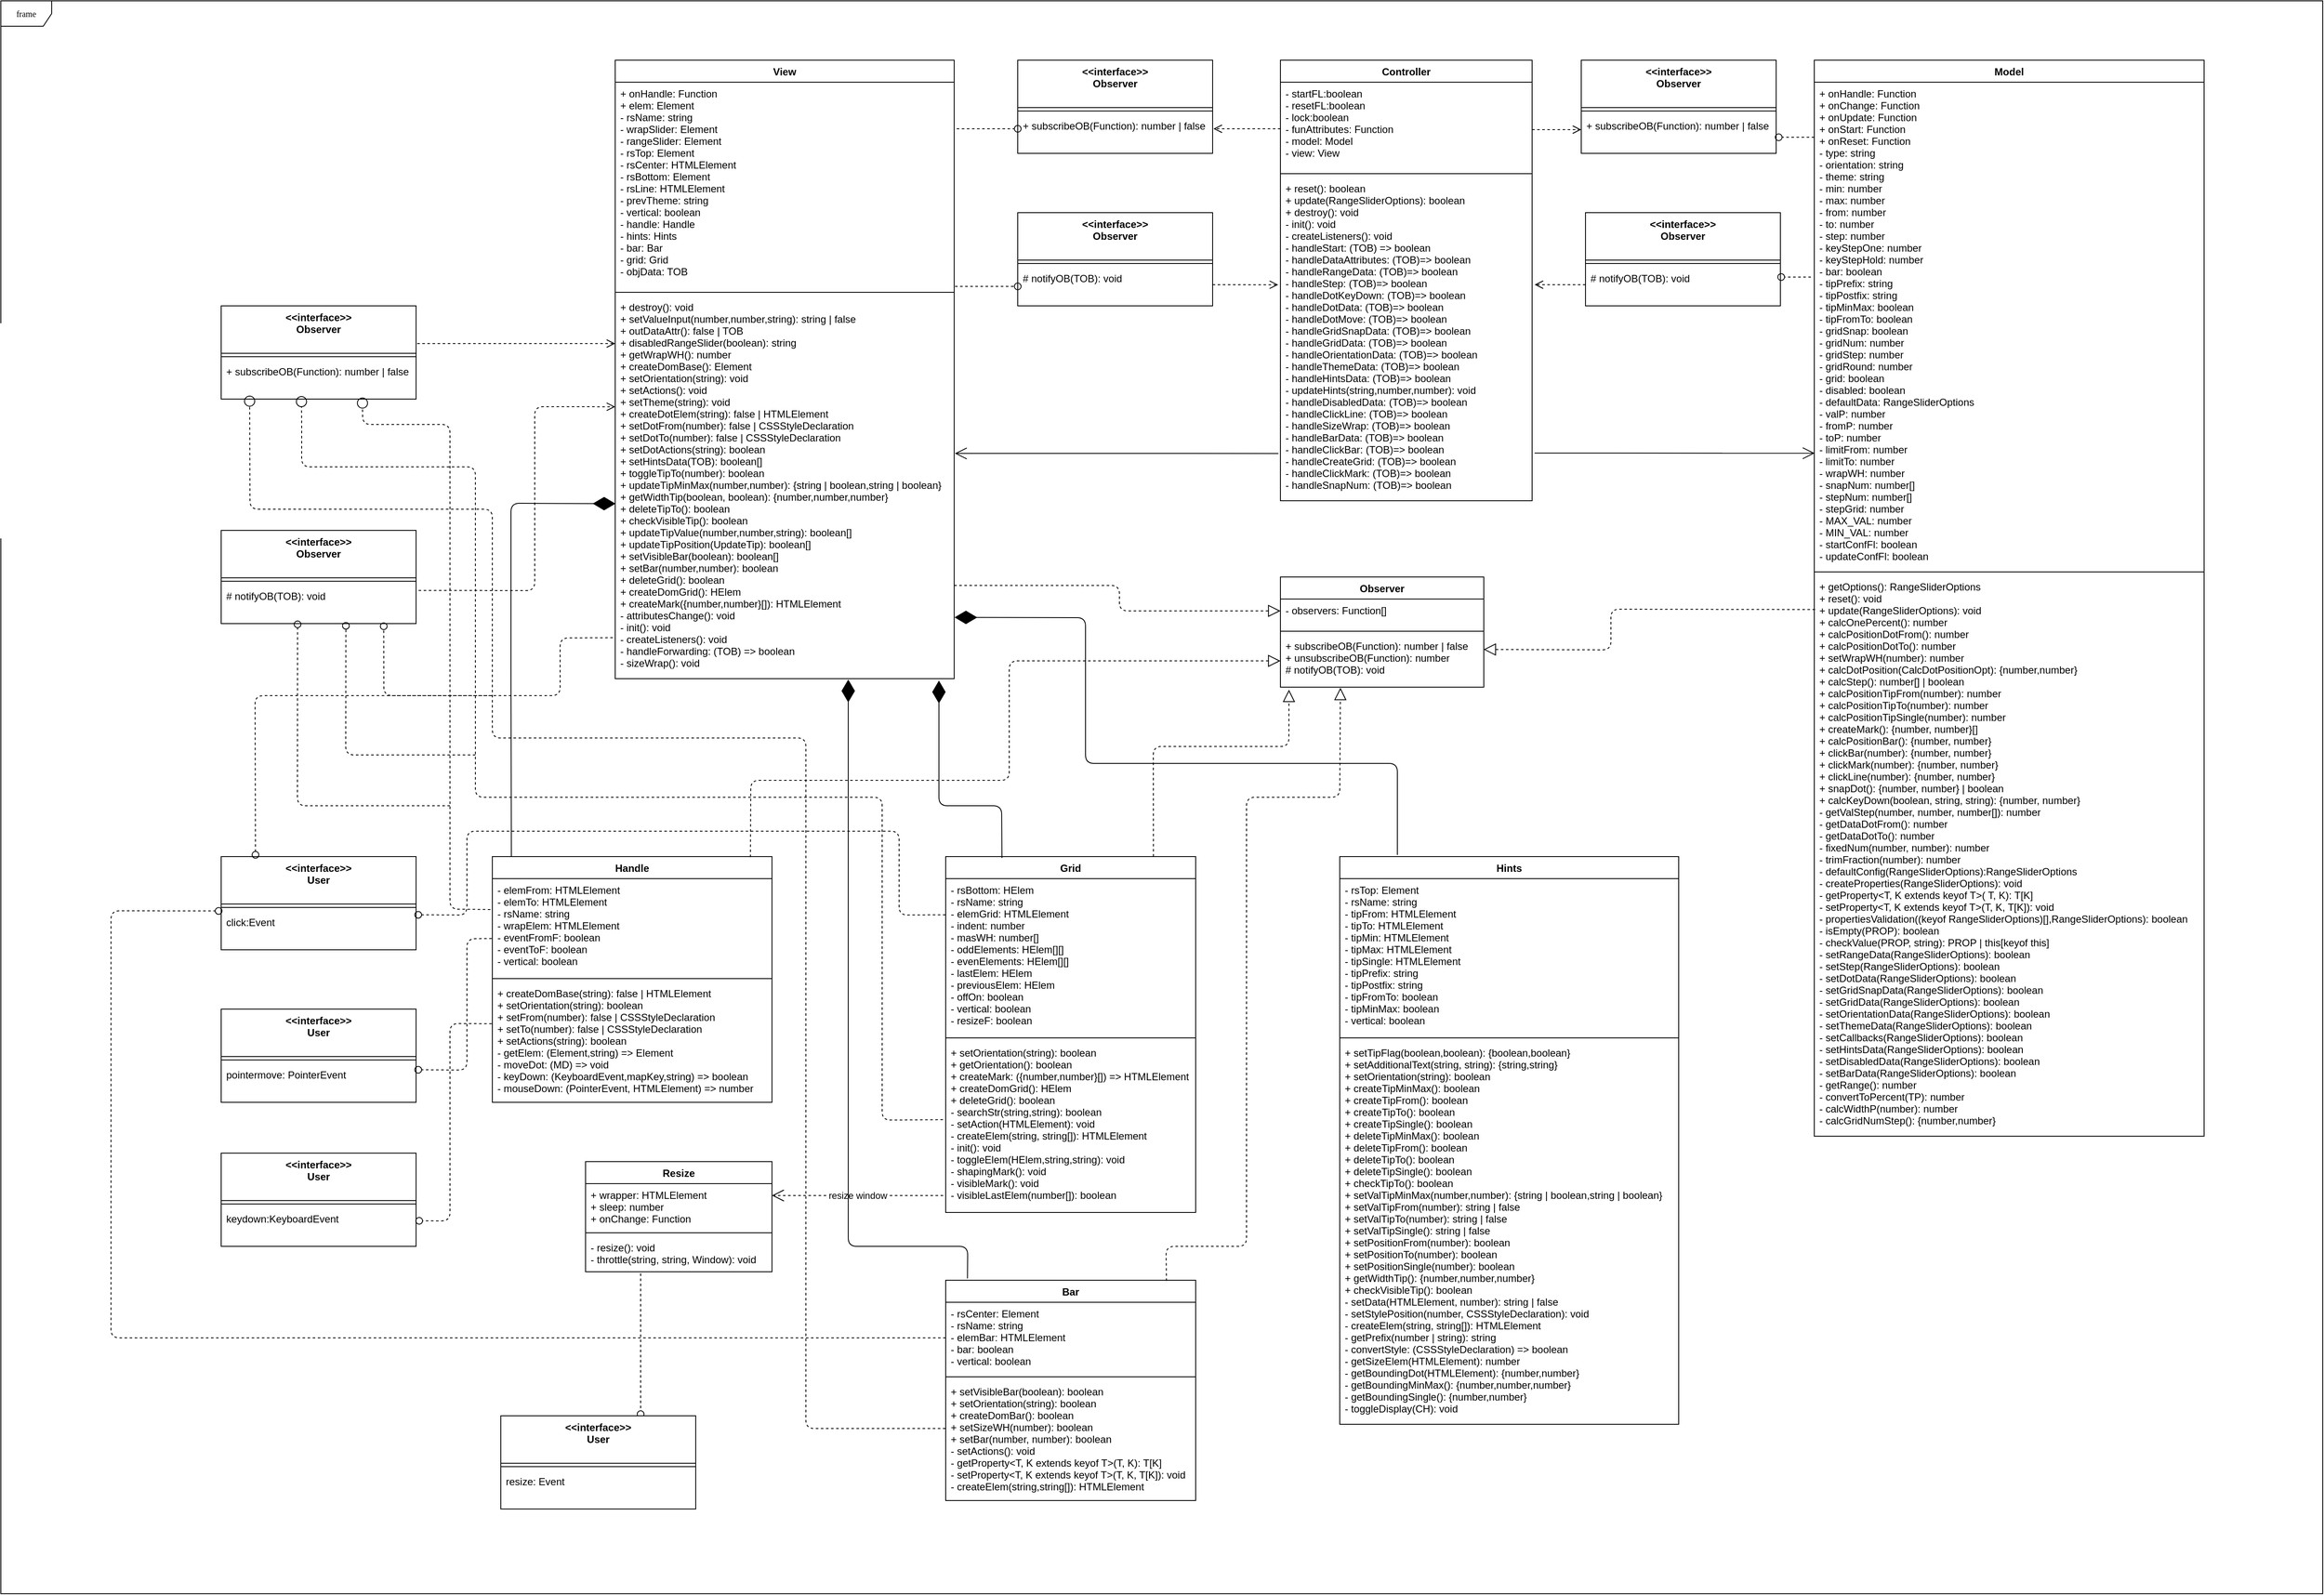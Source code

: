<mxfile version="12.2.4" pages="1"><diagram name="Page-1" id="c4acf3e9-155e-7222-9cf6-157b1a14988f"><mxGraphModel dx="2213" dy="930" grid="1" gridSize="10" guides="1" tooltips="1" connect="1" arrows="1" fold="1" page="1" pageScale="1" pageWidth="850" pageHeight="1100" background="none" math="0" shadow="0"><root><mxCell id="0"/><mxCell id="1" parent="0"/><mxCell id="17acba5748e5396b-1" value="frame" style="shape=umlFrame;whiteSpace=wrap;html=1;rounded=0;shadow=0;comic=0;labelBackgroundColor=none;strokeWidth=1;fontFamily=Verdana;fontSize=10;align=center;" parent="1" vertex="1"><mxGeometry x="-500" y="20" width="2740" height="1880" as="geometry"/></mxCell><mxCell id="2" value="Controller" style="swimlane;fontStyle=1;align=center;verticalAlign=top;childLayout=stackLayout;horizontal=1;startSize=26;horizontalStack=0;resizeParent=1;resizeParentMax=0;resizeLast=0;collapsible=1;marginBottom=0;" parent="1" vertex="1"><mxGeometry x="1010" y="90" width="297" height="520" as="geometry"/></mxCell><mxCell id="3" value="- startFL:boolean&#10;- resetFL:boolean&#10;- lock:boolean&#10;- funAttributes: Function&#10;- model: Model&#10;- view: View" style="text;strokeColor=none;fillColor=none;align=left;verticalAlign=top;spacingLeft=4;spacingRight=4;overflow=hidden;rotatable=0;points=[[0,0.5],[1,0.5]];portConstraint=eastwest;" parent="2" vertex="1"><mxGeometry y="26" width="297" height="104" as="geometry"/></mxCell><mxCell id="4" value="" style="line;strokeWidth=1;fillColor=none;align=left;verticalAlign=middle;spacingTop=-1;spacingLeft=3;spacingRight=3;rotatable=0;labelPosition=right;points=[];portConstraint=eastwest;" parent="2" vertex="1"><mxGeometry y="130" width="297" height="8" as="geometry"/></mxCell><mxCell id="5" value="+ reset(): boolean&#10;+ update(RangeSliderOptions): boolean&#10;+ destroy(): void&#10;- init(): void&#10;- createListeners(): void&#10;- handleStart: (TOB) =&gt; boolean&#10;- handleDataAttributes: (TOB)=&gt; boolean&#10;- handleRangeData: (TOB)=&gt; boolean&#10;- handleStep: (TOB)=&gt; boolean&#10;- handleDotKeyDown: (TOB)=&gt; boolean&#10;- handleDotData: (TOB)=&gt; boolean&#10;- handleDotMove: (TOB)=&gt; boolean&#10;- handleGridSnapData: (TOB)=&gt; boolean&#10;- handleGridData: (TOB)=&gt; boolean&#10;- handleOrientationData: (TOB)=&gt; boolean&#10;- handleThemeData: (TOB)=&gt; boolean&#10;- handleHintsData: (TOB)=&gt; boolean&#10;- updateHints(string,number,number): void&#10;- handleDisabledData: (TOB)=&gt; boolean&#10;- handleClickLine: (TOB)=&gt; boolean&#10;- handleSizeWrap: (TOB)=&gt; boolean&#10;- handleBarData: (TOB)=&gt; boolean&#10;- handleClickBar: (TOB)=&gt; boolean&#10;- handleCreateGrid: (TOB)=&gt; boolean&#10;- handleClickMark: (TOB)=&gt; boolean&#10;- handleSnapNum: (TOB)=&gt; boolean&#10;&#10;" style="text;strokeColor=none;fillColor=none;align=left;verticalAlign=top;spacingLeft=4;spacingRight=4;overflow=hidden;rotatable=0;points=[[0,0.5],[1,0.5]];portConstraint=eastwest;" parent="2" vertex="1"><mxGeometry y="138" width="297" height="382" as="geometry"/></mxCell><mxCell id="10" value="Observer" style="swimlane;fontStyle=1;align=center;verticalAlign=top;childLayout=stackLayout;horizontal=1;startSize=26;horizontalStack=0;resizeParent=1;resizeParentMax=0;resizeLast=0;collapsible=1;marginBottom=0;" parent="1" vertex="1"><mxGeometry x="1010" y="700" width="240" height="130" as="geometry"/></mxCell><mxCell id="11" value="- observers: Function[]" style="text;strokeColor=none;fillColor=none;align=left;verticalAlign=top;spacingLeft=4;spacingRight=4;overflow=hidden;rotatable=0;points=[[0,0.5],[1,0.5]];portConstraint=eastwest;" parent="10" vertex="1"><mxGeometry y="26" width="240" height="34" as="geometry"/></mxCell><mxCell id="12" value="" style="line;strokeWidth=1;fillColor=none;align=left;verticalAlign=middle;spacingTop=-1;spacingLeft=3;spacingRight=3;rotatable=0;labelPosition=right;points=[];portConstraint=eastwest;" parent="10" vertex="1"><mxGeometry y="60" width="240" height="8" as="geometry"/></mxCell><mxCell id="13" value="+ subscribeOB(Function): number | false&#10;+ unsubscribeOB(Function): number&#10;# notifyOB(TOB): void" style="text;strokeColor=none;fillColor=none;align=left;verticalAlign=top;spacingLeft=4;spacingRight=4;overflow=hidden;rotatable=0;points=[[0,0.5],[1,0.5]];portConstraint=eastwest;" parent="10" vertex="1"><mxGeometry y="68" width="240" height="62" as="geometry"/></mxCell><mxCell id="14" value="Model" style="swimlane;fontStyle=1;align=center;verticalAlign=top;childLayout=stackLayout;horizontal=1;startSize=26;horizontalStack=0;resizeParent=1;resizeParentMax=0;resizeLast=0;collapsible=1;marginBottom=0;" parent="1" vertex="1"><mxGeometry x="1640" y="90" width="460" height="1270" as="geometry"/></mxCell><mxCell id="15" value="+ onHandle: Function&#10;+ onChange: Function&#10;+ onUpdate: Function&#10;+ onStart: Function&#10;+ onReset: Function&#10;- type: string&#10;- orientation: string&#10;- theme: string&#10;- min: number&#10;- max: number&#10;- from: number&#10;- to: number&#10;- step: number&#10;- keyStepOne: number&#10;- keyStepHold: number&#10;- bar: boolean&#10;- tipPrefix: string&#10;- tipPostfix: string&#10;- tipMinMax: boolean&#10;- tipFromTo: boolean&#10;- gridSnap: boolean&#10;- gridNum: number&#10;- gridStep: number&#10;- gridRound: number&#10;- grid: boolean&#10;- disabled: boolean&#10;- defaultData: RangeSliderOptions&#10;- valP: number&#10;- fromP: number&#10;- toP: number&#10;- limitFrom: number&#10;- limitTo: number&#10;- wrapWH: number&#10;- snapNum: number[]&#10;- stepNum: number[]&#10;- stepGrid: number&#10;- MAX_VAL: number&#10;- MIN_VAL: number&#10;- startConfFl: boolean&#10;- updateConfFl: boolean&#10;" style="text;strokeColor=none;fillColor=none;align=left;verticalAlign=top;spacingLeft=4;spacingRight=4;overflow=hidden;rotatable=0;points=[[0,0.5],[1,0.5]];portConstraint=eastwest;" parent="14" vertex="1"><mxGeometry y="26" width="460" height="574" as="geometry"/></mxCell><mxCell id="16" value="" style="line;strokeWidth=1;fillColor=none;align=left;verticalAlign=middle;spacingTop=-1;spacingLeft=3;spacingRight=3;rotatable=0;labelPosition=right;points=[];portConstraint=eastwest;" parent="14" vertex="1"><mxGeometry y="600" width="460" height="8" as="geometry"/></mxCell><mxCell id="17" value="+ getOptions(): RangeSliderOptions&#10;+ reset(): void&#10;+ update(RangeSliderOptions): void&#10;+ calcOnePercent(): number&#10;+ calcPositionDotFrom(): number&#10;+ calcPositionDotTo(): number&#10;+ setWrapWH(number): number&#10;+ calcDotPosition(CalcDotPositionOpt): {number,number}&#10;+ calcStep(): number[] | boolean&#10;+ calcPositionTipFrom(number): number&#10;+ calcPositionTipTo(number): number&#10;+ calcPositionTipSingle(number): number&#10;+ createMark(): {number, number}[] &#10;+ calcPositionBar(): {number, number}&#10;+ clickBar(number): {number, number}&#10;+ clickMark(number): {number, number}&#10;+ clickLine(number): {number, number}&#10;+ snapDot(): {number, number} | boolean&#10;+ calcKeyDown(boolean, string, string): {number, number}&#10;- getValStep(number, number, number[]): number&#10;- getDataDotFrom(): number&#10;- getDataDotTo(): number&#10;- fixedNum(number, number): number&#10;- trimFraction(number): number&#10;- defaultConfig(RangeSliderOptions):RangeSliderOptions&#10;- createProperties(RangeSliderOptions): void&#10;- getProperty&lt;T, K extends keyof T&gt;( T, K): T[K]&#10;- setProperty&lt;T, K extends keyof T&gt;(T, K, T[K]): void&#10;- propertiesValidation((keyof RangeSliderOptions)[],RangeSliderOptions): boolean&#10;- isEmpty(PROP): boolean&#10;- checkValue(PROP, string): PROP | this[keyof this]&#10;- setRangeData(RangeSliderOptions): boolean&#10;- setStep(RangeSliderOptions): boolean&#10;- setDotData(RangeSliderOptions): boolean&#10;- setGridSnapData(RangeSliderOptions): boolean&#10;- setGridData(RangeSliderOptions): boolean&#10;- setOrientationData(RangeSliderOptions): boolean&#10;- setThemeData(RangeSliderOptions): boolean&#10;- setCallbacks(RangeSliderOptions): boolean&#10;- setHintsData(RangeSliderOptions): boolean&#10;- setDisabledData(RangeSliderOptions): boolean&#10;- setBarData(RangeSliderOptions): boolean&#10;- getRange(): number&#10;- convertToPercent(TP): number&#10;- calcWidthP(number): number&#10;- calcGridNumStep(): {number,number}&#10;" style="text;strokeColor=none;fillColor=none;align=left;verticalAlign=top;spacingLeft=4;spacingRight=4;overflow=hidden;rotatable=0;points=[[0,0.5],[1,0.5]];portConstraint=eastwest;" parent="14" vertex="1"><mxGeometry y="608" width="460" height="662" as="geometry"/></mxCell><mxCell id="18" value="View" style="swimlane;fontStyle=1;align=center;verticalAlign=top;childLayout=stackLayout;horizontal=1;startSize=26;horizontalStack=0;resizeParent=1;resizeParentMax=0;resizeLast=0;collapsible=1;marginBottom=0;" parent="1" vertex="1"><mxGeometry x="225" y="90" width="400" height="730" as="geometry"/></mxCell><mxCell id="19" value="+ onHandle: Function&#10;+ elem: Element&#10;- rsName: string&#10;- wrapSlider: Element&#10;- rangeSlider: Element&#10;- rsTop: Element&#10;- rsCenter: HTMLElement&#10;- rsBottom: Element&#10;- rsLine: HTMLElement&#10;- prevTheme: string&#10;- vertical: boolean&#10;- handle: Handle&#10;- hints: Hints&#10;- bar: Bar&#10;- grid: Grid&#10;- objData: TOB" style="text;strokeColor=none;fillColor=none;align=left;verticalAlign=top;spacingLeft=4;spacingRight=4;overflow=hidden;rotatable=0;points=[[0,0.5],[1,0.5]];portConstraint=eastwest;" parent="18" vertex="1"><mxGeometry y="26" width="400" height="244" as="geometry"/></mxCell><mxCell id="20" value="" style="line;strokeWidth=1;fillColor=none;align=left;verticalAlign=middle;spacingTop=-1;spacingLeft=3;spacingRight=3;rotatable=0;labelPosition=right;points=[];portConstraint=eastwest;" parent="18" vertex="1"><mxGeometry y="270" width="400" height="8" as="geometry"/></mxCell><mxCell id="21" value="+ destroy(): void&#10;+ setValueInput(number,number,string): string | false&#10;+ outDataAttr(): false | TOB&#10;+ disabledRangeSlider(boolean): string&#10;+ getWrapWH(): number&#10;+ createDomBase(): Element&#10;+ setOrientation(string): void&#10;+ setActions(): void&#10;+ setTheme(string): void&#10;+ createDotElem(string): false | HTMLElement&#10;+ setDotFrom(number): false | CSSStyleDeclaration&#10;+ setDotTo(number): false | CSSStyleDeclaration&#10;+ setDotActions(string): boolean&#10;+ setHintsData(TOB): boolean[]&#10;+ toggleTipTo(number): boolean&#10;+ updateTipMinMax(number,number): {string | boolean,string | boolean}&#10;+ getWidthTip(boolean, boolean): {number,number,number}&#10;+ deleteTipTo(): boolean&#10;+ checkVisibleTip(): boolean&#10;+ updateTipValue(number,number,string): boolean[]&#10;+ updateTipPosition(UpdateTip): boolean[]&#10;+ setVisibleBar(boolean): boolean[]&#10;+ setBar(number,number): boolean&#10;+ deleteGrid(): boolean&#10;+ createDomGrid(): HElem&#10;+ createMark({number,number}[]): HTMLElement&#10;- attributesChange(): void&#10;- init(): void&#10;- createListeners(): void&#10;- handleForwarding: (TOB) =&gt; boolean&#10;- sizeWrap(): void" style="text;strokeColor=none;fillColor=none;align=left;verticalAlign=top;spacingLeft=4;spacingRight=4;overflow=hidden;rotatable=0;points=[[0,0.5],[1,0.5]];portConstraint=eastwest;" parent="18" vertex="1"><mxGeometry y="278" width="400" height="452" as="geometry"/></mxCell><mxCell id="22" value="Handle" style="swimlane;fontStyle=1;align=center;verticalAlign=top;childLayout=stackLayout;horizontal=1;startSize=26;horizontalStack=0;resizeParent=1;resizeParentMax=0;resizeLast=0;collapsible=1;marginBottom=0;" parent="1" vertex="1"><mxGeometry x="80" y="1030" width="330" height="290" as="geometry"/></mxCell><mxCell id="23" value="- elemFrom: HTMLElement&#10;- elemTo: HTMLElement&#10;- rsName: string&#10;- wrapElem: HTMLElement&#10;- eventFromF: boolean&#10;- eventToF: boolean&#10;- vertical: boolean" style="text;strokeColor=none;fillColor=none;align=left;verticalAlign=top;spacingLeft=4;spacingRight=4;overflow=hidden;rotatable=0;points=[[0,0.5],[1,0.5]];portConstraint=eastwest;" parent="22" vertex="1"><mxGeometry y="26" width="330" height="114" as="geometry"/></mxCell><mxCell id="24" value="" style="line;strokeWidth=1;fillColor=none;align=left;verticalAlign=middle;spacingTop=-1;spacingLeft=3;spacingRight=3;rotatable=0;labelPosition=right;points=[];portConstraint=eastwest;" parent="22" vertex="1"><mxGeometry y="140" width="330" height="8" as="geometry"/></mxCell><mxCell id="25" value="+ createDomBase(string): false | HTMLElement&#10;+ setOrientation(string): boolean&#10;+ setFrom(number): false | CSSStyleDeclaration&#10;+ setTo(number): false | CSSStyleDeclaration&#10;+ setActions(string): boolean&#10;- getElem: (Element,string) =&gt; Element&#10;- moveDot: (MD) =&gt; void&#10;- keyDown: (KeyboardEvent,mapKey,string) =&gt; boolean&#10;- mouseDown: (PointerEvent, HTMLElement) =&gt; number&#10;&#10;" style="text;strokeColor=none;fillColor=none;align=left;verticalAlign=top;spacingLeft=4;spacingRight=4;overflow=hidden;rotatable=0;points=[[0,0.5],[1,0.5]];portConstraint=eastwest;" parent="22" vertex="1"><mxGeometry y="148" width="330" height="142" as="geometry"/></mxCell><mxCell id="26" value="Hints" style="swimlane;fontStyle=1;align=center;verticalAlign=top;childLayout=stackLayout;horizontal=1;startSize=26;horizontalStack=0;resizeParent=1;resizeParentMax=0;resizeLast=0;collapsible=1;marginBottom=0;" parent="1" vertex="1"><mxGeometry x="1080" y="1030" width="400" height="670" as="geometry"/></mxCell><mxCell id="27" value="- rsTop: Element&#10;- rsName: string&#10;- tipFrom: HTMLElement&#10;- tipTo: HTMLElement&#10;- tipMin: HTMLElement&#10;- tipMax: HTMLElement&#10;- tipSingle: HTMLElement&#10;- tipPrefix: string&#10;- tipPostfix: string&#10;- tipFromTo: boolean&#10;- tipMinMax: boolean&#10;- vertical: boolean" style="text;strokeColor=none;fillColor=none;align=left;verticalAlign=top;spacingLeft=4;spacingRight=4;overflow=hidden;rotatable=0;points=[[0,0.5],[1,0.5]];portConstraint=eastwest;" parent="26" vertex="1"><mxGeometry y="26" width="400" height="184" as="geometry"/></mxCell><mxCell id="28" value="" style="line;strokeWidth=1;fillColor=none;align=left;verticalAlign=middle;spacingTop=-1;spacingLeft=3;spacingRight=3;rotatable=0;labelPosition=right;points=[];portConstraint=eastwest;" parent="26" vertex="1"><mxGeometry y="210" width="400" height="8" as="geometry"/></mxCell><mxCell id="29" value="+ setTipFlag(boolean,boolean): {boolean,boolean}&#10;+ setAdditionalText(string, string): {string,string}&#10;+ setOrientation(string): boolean&#10;+ createTipMinMax(): boolean&#10;+ createTipFrom(): boolean&#10;+ createTipTo(): boolean&#10;+ createTipSingle(): boolean&#10;+ deleteTipMinMax(): boolean&#10;+ deleteTipFrom(): boolean&#10;+ deleteTipTo(): boolean&#10;+ deleteTipSingle(): boolean&#10;+ checkTipTo(): boolean&#10;+ setValTipMinMax(number,number): {string | boolean,string | boolean}&#10;+ setValTipFrom(number): string | false&#10;+ setValTipTo(number): string | false&#10;+ setValTipSingle(): string | false&#10;+ setPositionFrom(number): boolean&#10;+ setPositionTo(number): boolean&#10;+ setPositionSingle(number): boolean&#10;+ getWidthTip(): {number,number,number}&#10;+ checkVisibleTip(): boolean&#10;- setData(HTMLElement, number): string | false&#10;- setStylePosition(number, CSSStyleDeclaration): void&#10;- createElem(string, string[]): HTMLElement&#10;- getPrefix(number | string): string&#10;- convertStyle: (CSSStyleDeclaration) =&gt; boolean&#10;- getSizeElem(HTMLElement): number&#10;- getBoundingDot(HTMLElement): {number,number} &#10;- getBoundingMinMax(): {number,number,number}&#10;- getBoundingSingle(): {number,number}&#10;- toggleDisplay(CH): void" style="text;strokeColor=none;fillColor=none;align=left;verticalAlign=top;spacingLeft=4;spacingRight=4;overflow=hidden;rotatable=0;points=[[0,0.5],[1,0.5]];portConstraint=eastwest;" parent="26" vertex="1"><mxGeometry y="218" width="400" height="452" as="geometry"/></mxCell><mxCell id="30" value="Grid" style="swimlane;fontStyle=1;align=center;verticalAlign=top;childLayout=stackLayout;horizontal=1;startSize=26;horizontalStack=0;resizeParent=1;resizeParentMax=0;resizeLast=0;collapsible=1;marginBottom=0;" parent="1" vertex="1"><mxGeometry x="615" y="1030" width="295" height="420" as="geometry"/></mxCell><mxCell id="31" value="- rsBottom: HElem&#10;- rsName: string&#10;- elemGrid: HTMLElement&#10;- indent: number&#10;- masWH: number[]&#10;- oddElements: HElem[][]&#10;- evenElements: HElem[][]&#10;- lastElem: HElem&#10;- previousElem: HElem&#10;- offOn: boolean&#10;- vertical: boolean&#10;- resizeF: boolean" style="text;strokeColor=none;fillColor=none;align=left;verticalAlign=top;spacingLeft=4;spacingRight=4;overflow=hidden;rotatable=0;points=[[0,0.5],[1,0.5]];portConstraint=eastwest;" parent="30" vertex="1"><mxGeometry y="26" width="295" height="184" as="geometry"/></mxCell><mxCell id="32" value="" style="line;strokeWidth=1;fillColor=none;align=left;verticalAlign=middle;spacingTop=-1;spacingLeft=3;spacingRight=3;rotatable=0;labelPosition=right;points=[];portConstraint=eastwest;" parent="30" vertex="1"><mxGeometry y="210" width="295" height="8" as="geometry"/></mxCell><mxCell id="33" value="+ setOrientation(string): boolean&#10;+ getOrientation(): boolean&#10;+ createMark: ({number,number}[]) =&gt; HTMLElement&#10;+ createDomGrid(): HElem&#10;+ deleteGrid(): boolean&#10;- searchStr(string,string): boolean&#10;- setAction(HTMLElement): void&#10;- createElem(string, string[]): HTMLElement&#10;- init(): void&#10;- toggleElem(HElem,string,string): void&#10;- shapingMark(): void&#10;- visibleMark(): void&#10;- visibleLastElem(number[]): boolean&#10;" style="text;strokeColor=none;fillColor=none;align=left;verticalAlign=top;spacingLeft=4;spacingRight=4;overflow=hidden;rotatable=0;points=[[0,0.5],[1,0.5]];portConstraint=eastwest;" parent="30" vertex="1"><mxGeometry y="218" width="295" height="202" as="geometry"/></mxCell><mxCell id="34" value="Bar" style="swimlane;fontStyle=1;align=center;verticalAlign=top;childLayout=stackLayout;horizontal=1;startSize=26;horizontalStack=0;resizeParent=1;resizeParentMax=0;resizeLast=0;collapsible=1;marginBottom=0;" parent="1" vertex="1"><mxGeometry x="615" y="1530" width="295" height="260" as="geometry"/></mxCell><mxCell id="35" value="- rsCenter: Element&#10;- rsName: string&#10;- elemBar: HTMLElement&#10;- bar: boolean&#10;- vertical: boolean" style="text;strokeColor=none;fillColor=none;align=left;verticalAlign=top;spacingLeft=4;spacingRight=4;overflow=hidden;rotatable=0;points=[[0,0.5],[1,0.5]];portConstraint=eastwest;" parent="34" vertex="1"><mxGeometry y="26" width="295" height="84" as="geometry"/></mxCell><mxCell id="36" value="" style="line;strokeWidth=1;fillColor=none;align=left;verticalAlign=middle;spacingTop=-1;spacingLeft=3;spacingRight=3;rotatable=0;labelPosition=right;points=[];portConstraint=eastwest;" parent="34" vertex="1"><mxGeometry y="110" width="295" height="8" as="geometry"/></mxCell><mxCell id="37" value="+ setVisibleBar(boolean): boolean&#10;+ setOrientation(string): boolean&#10;+ createDomBar(): boolean&#10;+ setSizeWH(number): boolean&#10;+ setBar(number, number): boolean&#10;- setActions(): void&#10;- getProperty&lt;T, K extends keyof T&gt;(T, K): T[K]&#10;- setProperty&lt;T, K extends keyof T&gt;(T, K, T[K]): void&#10;- createElem(string,string[]): HTMLElement" style="text;strokeColor=none;fillColor=none;align=left;verticalAlign=top;spacingLeft=4;spacingRight=4;overflow=hidden;rotatable=0;points=[[0,0.5],[1,0.5]];portConstraint=eastwest;" parent="34" vertex="1"><mxGeometry y="118" width="295" height="142" as="geometry"/></mxCell><mxCell id="38" value="Resize" style="swimlane;fontStyle=1;align=center;verticalAlign=top;childLayout=stackLayout;horizontal=1;startSize=26;horizontalStack=0;resizeParent=1;resizeParentMax=0;resizeLast=0;collapsible=1;marginBottom=0;" parent="1" vertex="1"><mxGeometry x="190" y="1390" width="220" height="130" as="geometry"/></mxCell><mxCell id="39" value="+ wrapper: HTMLElement&#10;+ sleep: number&#10;+ onChange: Function" style="text;strokeColor=none;fillColor=none;align=left;verticalAlign=top;spacingLeft=4;spacingRight=4;overflow=hidden;rotatable=0;points=[[0,0.5],[1,0.5]];portConstraint=eastwest;" parent="38" vertex="1"><mxGeometry y="26" width="220" height="54" as="geometry"/></mxCell><mxCell id="40" value="" style="line;strokeWidth=1;fillColor=none;align=left;verticalAlign=middle;spacingTop=-1;spacingLeft=3;spacingRight=3;rotatable=0;labelPosition=right;points=[];portConstraint=eastwest;" parent="38" vertex="1"><mxGeometry y="80" width="220" height="8" as="geometry"/></mxCell><mxCell id="41" value="- resize(): void&#10;- throttle(string, string, Window): void" style="text;strokeColor=none;fillColor=none;align=left;verticalAlign=top;spacingLeft=4;spacingRight=4;overflow=hidden;rotatable=0;points=[[0,0.5],[1,0.5]];portConstraint=eastwest;" parent="38" vertex="1"><mxGeometry y="88" width="220" height="42" as="geometry"/></mxCell><mxCell id="42" value="" style="endArrow=block;dashed=1;endFill=0;endSize=12;html=1;" parent="1" edge="1"><mxGeometry width="160" relative="1" as="geometry"><mxPoint x="625" y="710" as="sourcePoint"/><mxPoint x="1010" y="740" as="targetPoint"/><Array as="points"><mxPoint x="820" y="710"/><mxPoint x="820" y="740"/></Array></mxGeometry></mxCell><mxCell id="44" value="" style="endArrow=block;dashed=1;endFill=0;endSize=12;html=1;entryX=0.042;entryY=1.048;entryDx=0;entryDy=0;entryPerimeter=0;exitX=0.831;exitY=0;exitDx=0;exitDy=0;exitPerimeter=0;" parent="1" source="30" target="13" edge="1"><mxGeometry width="160" relative="1" as="geometry"><mxPoint x="670" y="826" as="sourcePoint"/><mxPoint x="1055" y="972" as="targetPoint"/><Array as="points"><mxPoint x="860" y="900"/><mxPoint x="900" y="900"/><mxPoint x="1020" y="900"/></Array></mxGeometry></mxCell><mxCell id="46" value="" style="endArrow=block;dashed=1;endFill=0;endSize=12;html=1;exitX=0.923;exitY=0.002;exitDx=0;exitDy=0;exitPerimeter=0;entryX=0;entryY=0.5;entryDx=0;entryDy=0;" parent="1" source="22" target="13" edge="1"><mxGeometry width="160" relative="1" as="geometry"><mxPoint x="370" y="960" as="sourcePoint"/><mxPoint x="530" y="960" as="targetPoint"/><Array as="points"><mxPoint x="385" y="940"/><mxPoint x="690" y="940"/><mxPoint x="690" y="799"/></Array></mxGeometry></mxCell><mxCell id="47" value="" style="endArrow=block;dashed=1;endFill=0;endSize=12;html=1;exitX=0.883;exitY=0.003;exitDx=0;exitDy=0;exitPerimeter=0;entryX=0.295;entryY=1.012;entryDx=0;entryDy=0;entryPerimeter=0;" parent="1" source="34" target="13" edge="1"><mxGeometry width="160" relative="1" as="geometry"><mxPoint x="890" y="1510" as="sourcePoint"/><mxPoint x="1050" y="1510" as="targetPoint"/><Array as="points"><mxPoint x="875" y="1490"/><mxPoint x="970" y="1490"/><mxPoint x="970" y="1140"/><mxPoint x="970" y="960"/><mxPoint x="1080" y="960"/></Array></mxGeometry></mxCell><mxCell id="48" value="" style="endArrow=block;dashed=1;endFill=0;endSize=12;html=1;exitX=0.002;exitY=0.061;exitDx=0;exitDy=0;exitPerimeter=0;entryX=0.999;entryY=0.283;entryDx=0;entryDy=0;entryPerimeter=0;" parent="1" source="17" target="13" edge="1"><mxGeometry width="160" relative="1" as="geometry"><mxPoint x="1330" y="790" as="sourcePoint"/><mxPoint x="1490" y="790" as="targetPoint"/><Array as="points"><mxPoint x="1400" y="738"/><mxPoint x="1400" y="786"/></Array></mxGeometry></mxCell><mxCell id="49" value="resize window" style="endArrow=open;endSize=12;dashed=1;html=1;" parent="1" edge="1"><mxGeometry width="160" relative="1" as="geometry"><mxPoint x="612" y="1430" as="sourcePoint"/><mxPoint x="410" y="1430" as="targetPoint"/></mxGeometry></mxCell><mxCell id="50" value="" style="endArrow=diamondThin;endFill=1;endSize=24;html=1;entryX=0.001;entryY=0.543;entryDx=0;entryDy=0;entryPerimeter=0;exitX=0.068;exitY=0;exitDx=0;exitDy=0;exitPerimeter=0;" parent="1" source="22" target="21" edge="1"><mxGeometry width="160" relative="1" as="geometry"><mxPoint x="225" y="970" as="sourcePoint"/><mxPoint x="385" y="970" as="targetPoint"/><Array as="points"><mxPoint x="102" y="820"/><mxPoint x="102" y="613"/></Array></mxGeometry></mxCell><mxCell id="51" value="" style="endArrow=diamondThin;endFill=1;endSize=24;html=1;entryX=0.955;entryY=1.005;entryDx=0;entryDy=0;entryPerimeter=0;exitX=0.225;exitY=0.004;exitDx=0;exitDy=0;exitPerimeter=0;" parent="1" source="30" target="21" edge="1"><mxGeometry width="160" relative="1" as="geometry"><mxPoint x="410" y="900" as="sourcePoint"/><mxPoint x="570" y="900" as="targetPoint"/><Array as="points"><mxPoint x="681" y="970"/><mxPoint x="607" y="970"/></Array></mxGeometry></mxCell><mxCell id="52" value="" style="endArrow=diamondThin;endFill=1;endSize=24;html=1;entryX=1.001;entryY=0.84;entryDx=0;entryDy=0;entryPerimeter=0;exitX=0.17;exitY=-0.003;exitDx=0;exitDy=0;exitPerimeter=0;" parent="1" source="26" target="21" edge="1"><mxGeometry width="160" relative="1" as="geometry"><mxPoint x="660" y="819.5" as="sourcePoint"/><mxPoint x="820" y="819.5" as="targetPoint"/><Array as="points"><mxPoint x="1148" y="920"/><mxPoint x="780" y="920"/><mxPoint x="780" y="748"/></Array></mxGeometry></mxCell><mxCell id="53" value="" style="endArrow=diamondThin;endFill=1;endSize=24;html=1;exitX=0.087;exitY=-0.008;exitDx=0;exitDy=0;exitPerimeter=0;" parent="1" source="34" edge="1"><mxGeometry width="160" relative="1" as="geometry"><mxPoint x="430" y="1470" as="sourcePoint"/><mxPoint x="500" y="821" as="targetPoint"/><Array as="points"><mxPoint x="641" y="1490"/><mxPoint x="500" y="1490"/></Array></mxGeometry></mxCell><mxCell id="56" value="" style="endArrow=open;endFill=1;endSize=12;html=1;entryX=1.002;entryY=0.226;entryDx=0;entryDy=0;entryPerimeter=0;exitX=-0.008;exitY=0.634;exitDx=0;exitDy=0;exitPerimeter=0;" parent="1" edge="1"><mxGeometry width="160" relative="1" as="geometry"><mxPoint x="1007.624" y="554.188" as="sourcePoint"/><mxPoint x="625.8" y="554.152" as="targetPoint"/></mxGeometry></mxCell><mxCell id="57" value="" style="endArrow=open;endFill=1;endSize=12;html=1;exitX=1.01;exitY=0.659;exitDx=0;exitDy=0;exitPerimeter=0;entryX=0.001;entryY=0.634;entryDx=0;entryDy=0;entryPerimeter=0;" parent="1" edge="1"><mxGeometry width="160" relative="1" as="geometry"><mxPoint x="1309.97" y="553.738" as="sourcePoint"/><mxPoint x="1640.46" y="553.916" as="targetPoint"/></mxGeometry></mxCell><mxCell id="64" value="&lt;&lt;interface&gt;&gt;&#10;Observer" style="swimlane;fontStyle=1;align=center;verticalAlign=top;childLayout=stackLayout;horizontal=1;startSize=56;horizontalStack=0;resizeParent=1;resizeParentMax=0;resizeLast=0;collapsible=1;marginBottom=0;" parent="1" vertex="1"><mxGeometry x="700" y="90" width="230" height="110" as="geometry"/></mxCell><mxCell id="66" value="" style="line;strokeWidth=1;fillColor=none;align=left;verticalAlign=middle;spacingTop=-1;spacingLeft=3;spacingRight=3;rotatable=0;labelPosition=right;points=[];portConstraint=eastwest;" parent="64" vertex="1"><mxGeometry y="56" width="230" height="8" as="geometry"/></mxCell><mxCell id="67" value="+ subscribeOB(Function): number | false" style="text;strokeColor=none;fillColor=none;align=left;verticalAlign=top;spacingLeft=4;spacingRight=4;overflow=hidden;rotatable=0;points=[[0,0.5],[1,0.5]];portConstraint=eastwest;" parent="64" vertex="1"><mxGeometry y="64" width="230" height="46" as="geometry"/></mxCell><mxCell id="68" value="" style="html=1;verticalAlign=bottom;endArrow=oval;dashed=1;endSize=8;endFill=0;" parent="1" edge="1"><mxGeometry relative="1" as="geometry"><mxPoint x="628" y="171" as="sourcePoint"/><mxPoint x="700" y="171" as="targetPoint"/><Array as="points"/></mxGeometry></mxCell><mxCell id="70" value="" style="html=1;verticalAlign=bottom;endArrow=open;dashed=1;endSize=8;" parent="1" edge="1"><mxGeometry relative="1" as="geometry"><mxPoint x="1010" y="171" as="sourcePoint"/><mxPoint x="931" y="171" as="targetPoint"/><Array as="points"/></mxGeometry></mxCell><mxCell id="71" value="&lt;&lt;interface&gt;&gt;&#10;Observer" style="swimlane;fontStyle=1;align=center;verticalAlign=top;childLayout=stackLayout;horizontal=1;startSize=56;horizontalStack=0;resizeParent=1;resizeParentMax=0;resizeLast=0;collapsible=1;marginBottom=0;" parent="1" vertex="1"><mxGeometry x="1365" y="90" width="230" height="110" as="geometry"/></mxCell><mxCell id="72" value="" style="line;strokeWidth=1;fillColor=none;align=left;verticalAlign=middle;spacingTop=-1;spacingLeft=3;spacingRight=3;rotatable=0;labelPosition=right;points=[];portConstraint=eastwest;" parent="71" vertex="1"><mxGeometry y="56" width="230" height="8" as="geometry"/></mxCell><mxCell id="73" value="+ subscribeOB(Function): number | false" style="text;strokeColor=none;fillColor=none;align=left;verticalAlign=top;spacingLeft=4;spacingRight=4;overflow=hidden;rotatable=0;points=[[0,0.5],[1,0.5]];portConstraint=eastwest;" parent="71" vertex="1"><mxGeometry y="64" width="230" height="46" as="geometry"/></mxCell><mxCell id="74" value="" style="html=1;verticalAlign=bottom;endArrow=open;dashed=1;endSize=8;entryX=0;entryY=0.5;entryDx=0;entryDy=0;" parent="1" edge="1"><mxGeometry relative="1" as="geometry"><mxPoint x="1307" y="172" as="sourcePoint"/><mxPoint x="1365" y="172" as="targetPoint"/><Array as="points"/></mxGeometry></mxCell><mxCell id="75" value="" style="html=1;verticalAlign=bottom;endArrow=oval;dashed=1;endSize=8;endFill=0;" parent="1" edge="1"><mxGeometry relative="1" as="geometry"><mxPoint x="1640" y="181" as="sourcePoint"/><mxPoint x="1598" y="181" as="targetPoint"/><Array as="points"/></mxGeometry></mxCell><mxCell id="76" value="&lt;&lt;interface&gt;&gt;&#10;Observer" style="swimlane;fontStyle=1;align=center;verticalAlign=top;childLayout=stackLayout;horizontal=1;startSize=56;horizontalStack=0;resizeParent=1;resizeParentMax=0;resizeLast=0;collapsible=1;marginBottom=0;" parent="1" vertex="1"><mxGeometry x="700" y="270" width="230" height="110" as="geometry"/></mxCell><mxCell id="77" value="" style="line;strokeWidth=1;fillColor=none;align=left;verticalAlign=middle;spacingTop=-1;spacingLeft=3;spacingRight=3;rotatable=0;labelPosition=right;points=[];portConstraint=eastwest;" parent="76" vertex="1"><mxGeometry y="56" width="230" height="8" as="geometry"/></mxCell><mxCell id="78" value="# notifyOB(TOB): void" style="text;strokeColor=none;fillColor=none;align=left;verticalAlign=top;spacingLeft=4;spacingRight=4;overflow=hidden;rotatable=0;points=[[0,0.5],[1,0.5]];portConstraint=eastwest;" parent="76" vertex="1"><mxGeometry y="64" width="230" height="46" as="geometry"/></mxCell><mxCell id="79" value="" style="html=1;verticalAlign=bottom;endArrow=oval;dashed=1;endSize=8;endFill=0;" parent="1" edge="1"><mxGeometry relative="1" as="geometry"><mxPoint x="626" y="357" as="sourcePoint"/><mxPoint x="700" y="357" as="targetPoint"/><Array as="points"/></mxGeometry></mxCell><mxCell id="80" value="" style="html=1;verticalAlign=bottom;endArrow=open;dashed=1;endSize=8;exitX=1;exitY=0.5;exitDx=0;exitDy=0;entryX=-0.009;entryY=0.338;entryDx=0;entryDy=0;entryPerimeter=0;" parent="1" edge="1"><mxGeometry relative="1" as="geometry"><mxPoint x="930" y="355" as="sourcePoint"/><mxPoint x="1007.327" y="355.116" as="targetPoint"/><Array as="points"/></mxGeometry></mxCell><mxCell id="81" value="&lt;&lt;interface&gt;&gt;&#10;Observer" style="swimlane;fontStyle=1;align=center;verticalAlign=top;childLayout=stackLayout;horizontal=1;startSize=56;horizontalStack=0;resizeParent=1;resizeParentMax=0;resizeLast=0;collapsible=1;marginBottom=0;" parent="1" vertex="1"><mxGeometry x="1370" y="270" width="230" height="110" as="geometry"/></mxCell><mxCell id="82" value="" style="line;strokeWidth=1;fillColor=none;align=left;verticalAlign=middle;spacingTop=-1;spacingLeft=3;spacingRight=3;rotatable=0;labelPosition=right;points=[];portConstraint=eastwest;" parent="81" vertex="1"><mxGeometry y="56" width="230" height="8" as="geometry"/></mxCell><mxCell id="83" value="# notifyOB(TOB): void" style="text;strokeColor=none;fillColor=none;align=left;verticalAlign=top;spacingLeft=4;spacingRight=4;overflow=hidden;rotatable=0;points=[[0,0.5],[1,0.5]];portConstraint=eastwest;" parent="81" vertex="1"><mxGeometry y="64" width="230" height="46" as="geometry"/></mxCell><mxCell id="84" value="" style="html=1;verticalAlign=bottom;endArrow=oval;dashed=1;endSize=8;entryX=1.004;entryY=0.152;entryDx=0;entryDy=0;entryPerimeter=0;endFill=0;" parent="1" edge="1"><mxGeometry relative="1" as="geometry"><mxPoint x="1636" y="346" as="sourcePoint"/><mxPoint x="1600.92" y="345.992" as="targetPoint"/><Array as="points"/></mxGeometry></mxCell><mxCell id="85" value="" style="html=1;verticalAlign=bottom;endArrow=open;dashed=1;endSize=8;" parent="1" edge="1"><mxGeometry relative="1" as="geometry"><mxPoint x="1370" y="355" as="sourcePoint"/><mxPoint x="1310" y="355" as="targetPoint"/><Array as="points"/></mxGeometry></mxCell><mxCell id="89" value="&lt;&lt;interface&gt;&gt;&#10;Observer" style="swimlane;fontStyle=1;align=center;verticalAlign=top;childLayout=stackLayout;horizontal=1;startSize=56;horizontalStack=0;resizeParent=1;resizeParentMax=0;resizeLast=0;collapsible=1;marginBottom=0;" parent="1" vertex="1"><mxGeometry x="-240" y="380" width="230" height="110" as="geometry"/></mxCell><mxCell id="90" value="" style="line;strokeWidth=1;fillColor=none;align=left;verticalAlign=middle;spacingTop=-1;spacingLeft=3;spacingRight=3;rotatable=0;labelPosition=right;points=[];portConstraint=eastwest;" parent="89" vertex="1"><mxGeometry y="56" width="230" height="8" as="geometry"/></mxCell><mxCell id="91" value="+ subscribeOB(Function): number | false" style="text;strokeColor=none;fillColor=none;align=left;verticalAlign=top;spacingLeft=4;spacingRight=4;overflow=hidden;rotatable=0;points=[[0,0.5],[1,0.5]];portConstraint=eastwest;" parent="89" vertex="1"><mxGeometry y="64" width="230" height="46" as="geometry"/></mxCell><mxCell id="92" value="&lt;&lt;interface&gt;&gt;&#10;Observer" style="swimlane;fontStyle=1;align=center;verticalAlign=top;childLayout=stackLayout;horizontal=1;startSize=56;horizontalStack=0;resizeParent=1;resizeParentMax=0;resizeLast=0;collapsible=1;marginBottom=0;" parent="1" vertex="1"><mxGeometry x="-240" y="645" width="230" height="110" as="geometry"/></mxCell><mxCell id="93" value="" style="line;strokeWidth=1;fillColor=none;align=left;verticalAlign=middle;spacingTop=-1;spacingLeft=3;spacingRight=3;rotatable=0;labelPosition=right;points=[];portConstraint=eastwest;" parent="92" vertex="1"><mxGeometry y="56" width="230" height="8" as="geometry"/></mxCell><mxCell id="94" value="# notifyOB(TOB): void" style="text;strokeColor=none;fillColor=none;align=left;verticalAlign=top;spacingLeft=4;spacingRight=4;overflow=hidden;rotatable=0;points=[[0,0.5],[1,0.5]];portConstraint=eastwest;" parent="92" vertex="1"><mxGeometry y="64" width="230" height="46" as="geometry"/></mxCell><mxCell id="98" value="" style="endArrow=oval;endSize=12;dashed=1;html=1;exitX=-0.007;exitY=0.32;exitDx=0;exitDy=0;exitPerimeter=0;entryX=0.725;entryY=1.102;entryDx=0;entryDy=0;entryPerimeter=0;endFill=0;" parent="1" source="23" target="91" edge="1"><mxGeometry width="160" relative="1" as="geometry"><mxPoint x="-400" y="430" as="sourcePoint"/><mxPoint x="-240" y="430" as="targetPoint"/><Array as="points"><mxPoint x="30" y="1092"/><mxPoint x="30" y="760"/><mxPoint x="30" y="520"/><mxPoint x="-73" y="520"/></Array></mxGeometry></mxCell><mxCell id="99" value="" style="endArrow=oval;endSize=12;dashed=1;html=1;exitX=-0.011;exitY=0.458;exitDx=0;exitDy=0;exitPerimeter=0;entryX=0.412;entryY=1.065;entryDx=0;entryDy=0;entryPerimeter=0;endFill=0;" parent="1" source="33" target="91" edge="1"><mxGeometry width="160" relative="1" as="geometry"><mxPoint x="-30" y="1400" as="sourcePoint"/><mxPoint x="130" y="1400" as="targetPoint"/><Array as="points"><mxPoint x="540" y="1341"/><mxPoint x="540" y="960"/><mxPoint x="60" y="960"/><mxPoint x="60" y="570"/><mxPoint x="-145" y="570"/><mxPoint x="-145" y="520"/></Array></mxGeometry></mxCell><mxCell id="100" value="" style="endArrow=oval;endSize=12;dashed=1;html=1;exitX=-0.001;exitY=0.401;exitDx=0;exitDy=0;exitPerimeter=0;entryX=0.146;entryY=1.053;entryDx=0;entryDy=0;entryPerimeter=0;endFill=0;" parent="1" source="37" target="91" edge="1"><mxGeometry width="160" relative="1" as="geometry"><mxPoint x="210" y="1690" as="sourcePoint"/><mxPoint x="370" y="1690" as="targetPoint"/><Array as="points"><mxPoint x="450" y="1705"/><mxPoint x="450" y="890"/><mxPoint x="80" y="890"/><mxPoint x="80" y="620"/><mxPoint x="-206" y="620"/></Array></mxGeometry></mxCell><mxCell id="101" value="" style="html=1;verticalAlign=bottom;endArrow=open;dashed=1;endSize=8;entryX=0;entryY=0.29;entryDx=0;entryDy=0;entryPerimeter=0;exitX=1.013;exitY=0.149;exitDx=0;exitDy=0;exitPerimeter=0;" parent="1" source="94" target="21" edge="1"><mxGeometry relative="1" as="geometry"><mxPoint x="100" y="500" as="sourcePoint"/><mxPoint x="172" y="500" as="targetPoint"/><Array as="points"><mxPoint x="130" y="716"/><mxPoint x="130" y="499"/></Array></mxGeometry></mxCell><mxCell id="102" value="" style="html=1;verticalAlign=bottom;endArrow=open;dashed=1;endSize=8;entryX=0;entryY=0.125;entryDx=0;entryDy=0;entryPerimeter=0;exitX=1.006;exitY=0.404;exitDx=0;exitDy=0;exitPerimeter=0;" parent="1" source="89" target="21" edge="1"><mxGeometry relative="1" as="geometry"><mxPoint x="-10" y="400" as="sourcePoint"/><mxPoint x="62" y="400" as="targetPoint"/><Array as="points"/></mxGeometry></mxCell><mxCell id="103" value="" style="html=1;verticalAlign=bottom;endArrow=oval;dashed=1;endSize=8;entryX=0.392;entryY=1.019;entryDx=0;entryDy=0;entryPerimeter=0;endFill=0;" parent="1" target="94" edge="1"><mxGeometry relative="1" as="geometry"><mxPoint x="30" y="970" as="sourcePoint"/><mxPoint x="-88" y="910" as="targetPoint"/><Array as="points"><mxPoint x="-150" y="970"/></Array></mxGeometry></mxCell><mxCell id="105" value="" style="html=1;verticalAlign=bottom;endArrow=oval;dashed=1;endSize=8;entryX=0.64;entryY=1.056;entryDx=0;entryDy=0;entryPerimeter=0;endFill=0;" parent="1" target="94" edge="1"><mxGeometry relative="1" as="geometry"><mxPoint x="60" y="910" as="sourcePoint"/><mxPoint x="-10" y="840" as="targetPoint"/><Array as="points"><mxPoint x="-93" y="910"/></Array></mxGeometry></mxCell><mxCell id="107" value="" style="html=1;verticalAlign=bottom;endArrow=oval;dashed=1;endSize=8;entryX=0.834;entryY=1.068;entryDx=0;entryDy=0;entryPerimeter=0;endFill=0;" parent="1" target="94" edge="1"><mxGeometry relative="1" as="geometry"><mxPoint x="80" y="840" as="sourcePoint"/><mxPoint x="-10" y="840" as="targetPoint"/><Array as="points"><mxPoint x="-48" y="840"/></Array></mxGeometry></mxCell><mxCell id="109" value="&lt;&lt;interface&gt;&gt;&#10;User" style="swimlane;fontStyle=1;align=center;verticalAlign=top;childLayout=stackLayout;horizontal=1;startSize=56;horizontalStack=0;resizeParent=1;resizeParentMax=0;resizeLast=0;collapsible=1;marginBottom=0;" parent="1" vertex="1"><mxGeometry x="-240" y="1030" width="230" height="110" as="geometry"/></mxCell><mxCell id="110" value="" style="line;strokeWidth=1;fillColor=none;align=left;verticalAlign=middle;spacingTop=-1;spacingLeft=3;spacingRight=3;rotatable=0;labelPosition=right;points=[];portConstraint=eastwest;" parent="109" vertex="1"><mxGeometry y="56" width="230" height="8" as="geometry"/></mxCell><mxCell id="111" value="click:Event" style="text;strokeColor=none;fillColor=none;align=left;verticalAlign=top;spacingLeft=4;spacingRight=4;overflow=hidden;rotatable=0;points=[[0,0.5],[1,0.5]];portConstraint=eastwest;" parent="109" vertex="1"><mxGeometry y="64" width="230" height="46" as="geometry"/></mxCell><mxCell id="112" value="&lt;&lt;interface&gt;&gt;&#10;User" style="swimlane;fontStyle=1;align=center;verticalAlign=top;childLayout=stackLayout;horizontal=1;startSize=56;horizontalStack=0;resizeParent=1;resizeParentMax=0;resizeLast=0;collapsible=1;marginBottom=0;" parent="1" vertex="1"><mxGeometry x="-240" y="1210" width="230" height="110" as="geometry"/></mxCell><mxCell id="113" value="" style="line;strokeWidth=1;fillColor=none;align=left;verticalAlign=middle;spacingTop=-1;spacingLeft=3;spacingRight=3;rotatable=0;labelPosition=right;points=[];portConstraint=eastwest;" parent="112" vertex="1"><mxGeometry y="56" width="230" height="8" as="geometry"/></mxCell><mxCell id="114" value="pointermove: PointerEvent" style="text;strokeColor=none;fillColor=none;align=left;verticalAlign=top;spacingLeft=4;spacingRight=4;overflow=hidden;rotatable=0;points=[[0,0.5],[1,0.5]];portConstraint=eastwest;" parent="112" vertex="1"><mxGeometry y="64" width="230" height="46" as="geometry"/></mxCell><mxCell id="115" value="&lt;&lt;interface&gt;&gt;&#10;User" style="swimlane;fontStyle=1;align=center;verticalAlign=top;childLayout=stackLayout;horizontal=1;startSize=56;horizontalStack=0;resizeParent=1;resizeParentMax=0;resizeLast=0;collapsible=1;marginBottom=0;" parent="1" vertex="1"><mxGeometry x="-240" y="1380" width="230" height="110" as="geometry"/></mxCell><mxCell id="116" value="" style="line;strokeWidth=1;fillColor=none;align=left;verticalAlign=middle;spacingTop=-1;spacingLeft=3;spacingRight=3;rotatable=0;labelPosition=right;points=[];portConstraint=eastwest;" parent="115" vertex="1"><mxGeometry y="56" width="230" height="8" as="geometry"/></mxCell><mxCell id="117" value="keydown:KeyboardEvent" style="text;strokeColor=none;fillColor=none;align=left;verticalAlign=top;spacingLeft=4;spacingRight=4;overflow=hidden;rotatable=0;points=[[0,0.5],[1,0.5]];portConstraint=eastwest;" parent="115" vertex="1"><mxGeometry y="64" width="230" height="46" as="geometry"/></mxCell><mxCell id="119" value="" style="html=1;verticalAlign=bottom;endArrow=oval;dashed=1;endSize=8;exitX=-0.002;exitY=0.62;exitDx=0;exitDy=0;exitPerimeter=0;entryX=1.011;entryY=0.165;entryDx=0;entryDy=0;entryPerimeter=0;endFill=0;" parent="1" source="23" target="114" edge="1"><mxGeometry relative="1" as="geometry"><mxPoint x="-330" y="950" as="sourcePoint"/><mxPoint x="-256" y="950" as="targetPoint"/><Array as="points"><mxPoint x="50" y="1127"/><mxPoint x="50" y="1282"/></Array></mxGeometry></mxCell><mxCell id="120" value="" style="html=1;verticalAlign=bottom;endArrow=oval;dashed=1;endSize=8;exitX=-0.002;exitY=0.347;exitDx=0;exitDy=0;exitPerimeter=0;entryX=1.016;entryY=0.345;entryDx=0;entryDy=0;entryPerimeter=0;endFill=0;" parent="1" source="25" target="117" edge="1"><mxGeometry relative="1" as="geometry"><mxPoint x="96.84" y="1302.68" as="sourcePoint"/><mxPoint x="10.03" y="1457.59" as="targetPoint"/><Array as="points"><mxPoint x="30" y="1227"/><mxPoint x="30" y="1460"/></Array></mxGeometry></mxCell><mxCell id="121" value="" style="html=1;verticalAlign=bottom;endArrow=oval;dashed=1;endSize=8;entryX=1.011;entryY=0.102;entryDx=0;entryDy=0;entryPerimeter=0;exitX=-0.001;exitY=0.232;exitDx=0;exitDy=0;exitPerimeter=0;endFill=0;" parent="1" source="31" target="111" edge="1"><mxGeometry relative="1" as="geometry"><mxPoint x="30" y="1550" as="sourcePoint"/><mxPoint x="104" y="1550" as="targetPoint"/><Array as="points"><mxPoint x="560" y="1099"/><mxPoint x="560" y="1000"/><mxPoint x="50" y="1000"/><mxPoint x="50" y="1099"/></Array></mxGeometry></mxCell><mxCell id="122" value="" style="html=1;verticalAlign=bottom;endArrow=oval;dashed=1;endSize=8;entryX=0.176;entryY=-0.019;entryDx=0;entryDy=0;entryPerimeter=0;exitX=-0.007;exitY=0.893;exitDx=0;exitDy=0;exitPerimeter=0;endFill=0;" parent="1" source="21" target="109" edge="1"><mxGeometry relative="1" as="geometry"><mxPoint x="-314" y="892" as="sourcePoint"/><mxPoint x="-240" y="892" as="targetPoint"/><Array as="points"><mxPoint x="160" y="772"/><mxPoint x="160" y="840"/><mxPoint x="-200" y="840"/></Array></mxGeometry></mxCell><mxCell id="125" value="" style="html=1;verticalAlign=bottom;endArrow=oval;dashed=1;endSize=8;exitX=0;exitY=0.5;exitDx=0;exitDy=0;entryX=-0.013;entryY=0.003;entryDx=0;entryDy=0;entryPerimeter=0;endFill=0;" parent="1" source="35" target="111" edge="1"><mxGeometry relative="1" as="geometry"><mxPoint x="70" y="1590" as="sourcePoint"/><mxPoint x="144" y="1590" as="targetPoint"/><Array as="points"><mxPoint x="-370" y="1598"/><mxPoint x="-370" y="1094"/></Array></mxGeometry></mxCell><mxCell id="126" value="" style="html=1;verticalAlign=bottom;endArrow=oval;dashed=1;endSize=8;endFill=0;" parent="1" edge="1"><mxGeometry relative="1" as="geometry"><mxPoint x="255" y="1522" as="sourcePoint"/><mxPoint x="255" y="1688" as="targetPoint"/><Array as="points"/></mxGeometry></mxCell><mxCell id="127" value="&lt;&lt;interface&gt;&gt;&#10;User" style="swimlane;fontStyle=1;align=center;verticalAlign=top;childLayout=stackLayout;horizontal=1;startSize=56;horizontalStack=0;resizeParent=1;resizeParentMax=0;resizeLast=0;collapsible=1;marginBottom=0;" parent="1" vertex="1"><mxGeometry x="90" y="1690" width="230" height="110" as="geometry"/></mxCell><mxCell id="128" value="" style="line;strokeWidth=1;fillColor=none;align=left;verticalAlign=middle;spacingTop=-1;spacingLeft=3;spacingRight=3;rotatable=0;labelPosition=right;points=[];portConstraint=eastwest;" parent="127" vertex="1"><mxGeometry y="56" width="230" height="8" as="geometry"/></mxCell><mxCell id="129" value="resize: Event" style="text;strokeColor=none;fillColor=none;align=left;verticalAlign=top;spacingLeft=4;spacingRight=4;overflow=hidden;rotatable=0;points=[[0,0.5],[1,0.5]];portConstraint=eastwest;" parent="127" vertex="1"><mxGeometry y="64" width="230" height="46" as="geometry"/></mxCell></root></mxGraphModel></diagram></mxfile>